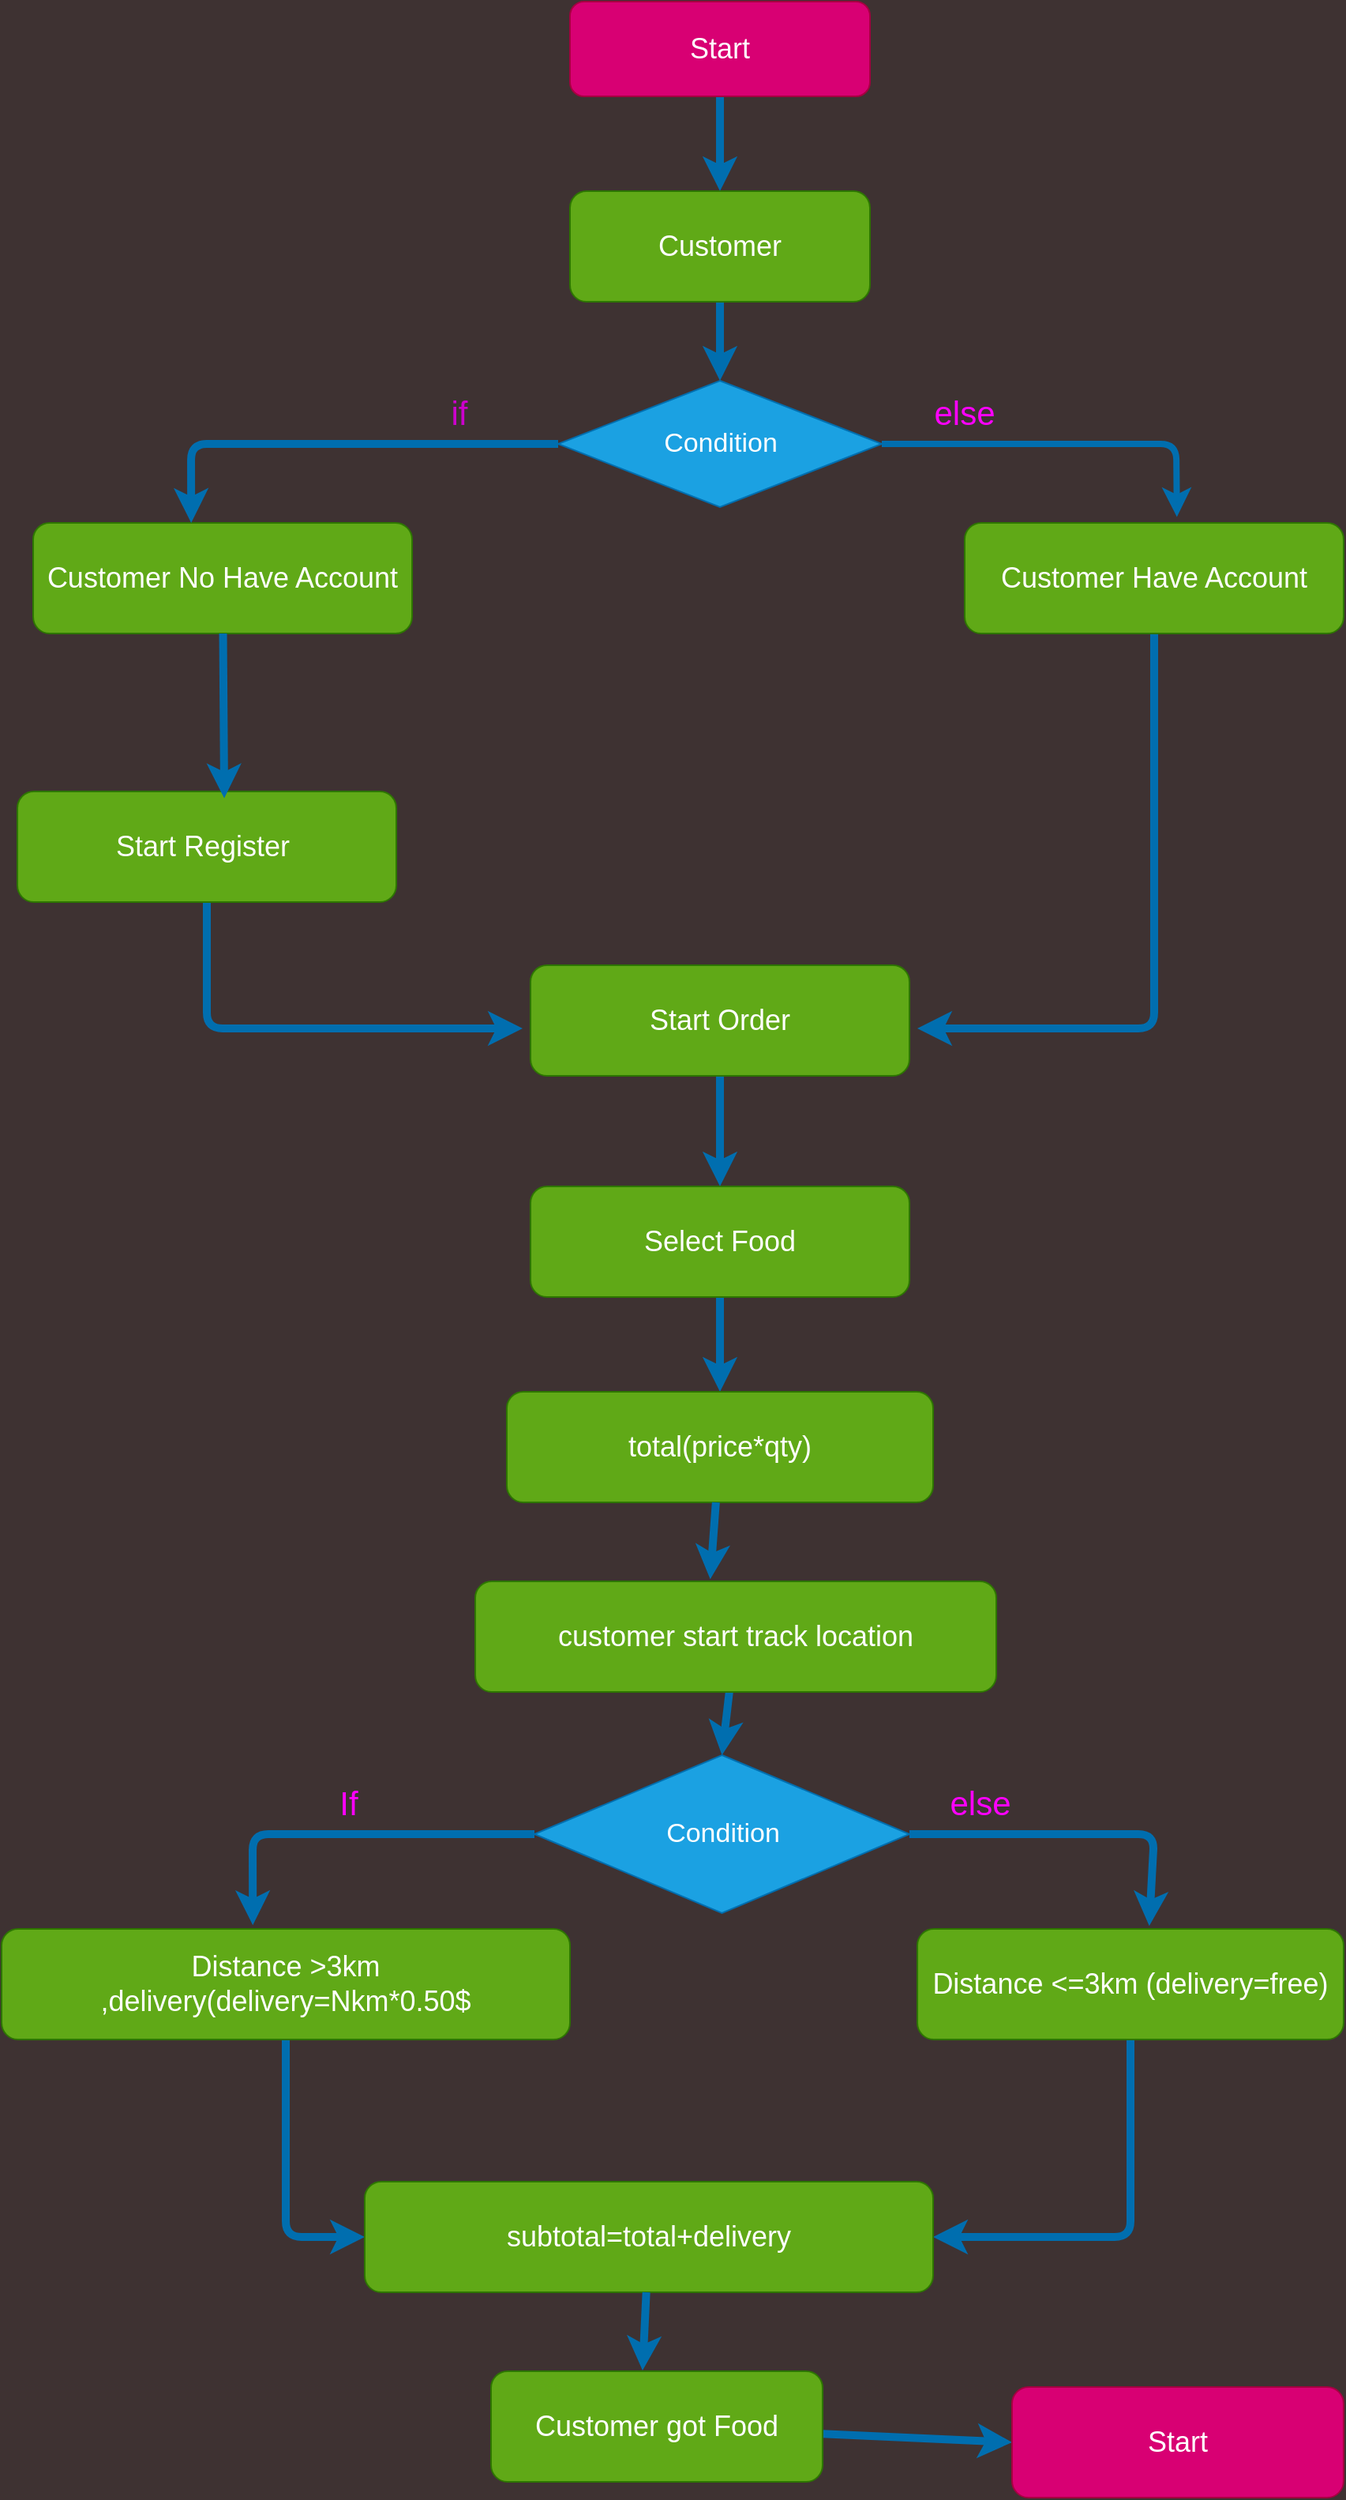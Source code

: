 <mxfile>
    <diagram id="VsWHd753TGdYa-wEBybb" name="Page-1">
        <mxGraphModel dx="1066" dy="610" grid="1" gridSize="10" guides="1" tooltips="1" connect="1" arrows="1" fold="1" page="1" pageScale="1" pageWidth="1100" pageHeight="1700" background="light-dark(#3e3232, #121212)" math="0" shadow="0">
            <root>
                <mxCell id="0"/>
                <mxCell id="1" parent="0"/>
                <mxCell id="46" style="edgeStyle=none;html=1;entryX=0.5;entryY=0;entryDx=0;entryDy=0;strokeWidth=5;fillColor=#1ba1e2;strokeColor=#006EAF;" edge="1" parent="1" source="2" target="3">
                    <mxGeometry relative="1" as="geometry"/>
                </mxCell>
                <mxCell id="2" value="&lt;font style=&quot;font-size: 18px;&quot;&gt;Start&lt;/font&gt;" style="rounded=1;whiteSpace=wrap;html=1;fillColor=#d80073;strokeColor=#A50040;fontColor=#ffffff;" vertex="1" parent="1">
                    <mxGeometry x="390" y="30" width="190" height="60" as="geometry"/>
                </mxCell>
                <mxCell id="6" style="edgeStyle=none;html=1;strokeWidth=5;fillColor=#1ba1e2;strokeColor=#006EAF;" edge="1" parent="1" source="3" target="7">
                    <mxGeometry relative="1" as="geometry">
                        <mxPoint x="485.0" y="280" as="targetPoint"/>
                    </mxGeometry>
                </mxCell>
                <mxCell id="3" value="&lt;span style=&quot;font-size: 18px;&quot;&gt;Customer&lt;/span&gt;" style="rounded=1;whiteSpace=wrap;html=1;fillColor=#60a917;strokeColor=#2D7600;fontColor=#ffffff;" vertex="1" parent="1">
                    <mxGeometry x="390" y="150" width="190" height="70" as="geometry"/>
                </mxCell>
                <mxCell id="9" style="edgeStyle=none;html=1;entryX=0.56;entryY=-0.054;entryDx=0;entryDy=0;entryPerimeter=0;fillColor=#1ba1e2;strokeColor=#006EAF;strokeWidth=4;" edge="1" parent="1" source="7" target="10">
                    <mxGeometry relative="1" as="geometry">
                        <mxPoint x="750.0" y="310.0" as="targetPoint"/>
                        <Array as="points">
                            <mxPoint x="774" y="310"/>
                        </Array>
                    </mxGeometry>
                </mxCell>
                <mxCell id="7" value="&lt;font style=&quot;font-size: 17px;&quot;&gt;Condition&lt;/font&gt;" style="rhombus;whiteSpace=wrap;html=1;fillColor=#1ba1e2;fontColor=#ffffff;strokeColor=#006EAF;" vertex="1" parent="1">
                    <mxGeometry x="382.5" y="270" width="205" height="80" as="geometry"/>
                </mxCell>
                <mxCell id="20" style="edgeStyle=none;html=1;strokeWidth=5;fillColor=#1ba1e2;strokeColor=#006EAF;" edge="1" parent="1" source="10">
                    <mxGeometry relative="1" as="geometry">
                        <mxPoint x="610.0" y="680" as="targetPoint"/>
                        <Array as="points">
                            <mxPoint x="760" y="680"/>
                        </Array>
                    </mxGeometry>
                </mxCell>
                <mxCell id="10" value="&lt;span style=&quot;font-size: 18px;&quot;&gt;Customer Have Account&lt;/span&gt;" style="rounded=1;whiteSpace=wrap;html=1;fillColor=#60a917;strokeColor=#2D7600;fontColor=#ffffff;" vertex="1" parent="1">
                    <mxGeometry x="640" y="360" width="240" height="70" as="geometry"/>
                </mxCell>
                <mxCell id="11" value="&lt;span style=&quot;font-size: 18px;&quot;&gt;Customer No Have Account&lt;/span&gt;" style="rounded=1;whiteSpace=wrap;html=1;fillColor=#60a917;strokeColor=#2D7600;fontColor=#ffffff;" vertex="1" parent="1">
                    <mxGeometry x="50" y="360" width="240" height="70" as="geometry"/>
                </mxCell>
                <mxCell id="12" style="edgeStyle=none;html=1;entryX=0.417;entryY=0;entryDx=0;entryDy=0;entryPerimeter=0;strokeWidth=5;fillColor=#1ba1e2;strokeColor=#006EAF;" edge="1" parent="1" source="7" target="11">
                    <mxGeometry relative="1" as="geometry">
                        <Array as="points">
                            <mxPoint x="150" y="310"/>
                        </Array>
                    </mxGeometry>
                </mxCell>
                <mxCell id="13" value="&lt;font style=&quot;font-size: 21px; color: rgb(204, 0, 204);&quot;&gt;if&lt;/font&gt;" style="text;html=1;align=center;verticalAlign=middle;whiteSpace=wrap;rounded=0;" vertex="1" parent="1">
                    <mxGeometry x="300" y="280" width="40" height="20" as="geometry"/>
                </mxCell>
                <mxCell id="15" value="&lt;font style=&quot;font-size: 21px; color: rgb(255, 0, 255);&quot;&gt;else&lt;/font&gt;" style="text;html=1;align=center;verticalAlign=middle;whiteSpace=wrap;rounded=0;" vertex="1" parent="1">
                    <mxGeometry x="620" y="280" width="40" height="20" as="geometry"/>
                </mxCell>
                <mxCell id="21" style="edgeStyle=none;html=1;strokeWidth=5;fillColor=#1ba1e2;strokeColor=#006EAF;" edge="1" parent="1" source="16">
                    <mxGeometry relative="1" as="geometry">
                        <mxPoint x="360" y="680" as="targetPoint"/>
                        <Array as="points">
                            <mxPoint x="160" y="680"/>
                        </Array>
                    </mxGeometry>
                </mxCell>
                <mxCell id="16" value="&lt;span style=&quot;font-size: 18px;&quot;&gt;Start Register&amp;nbsp;&lt;/span&gt;" style="rounded=1;whiteSpace=wrap;html=1;fillColor=#60a917;strokeColor=#2D7600;fontColor=#ffffff;" vertex="1" parent="1">
                    <mxGeometry x="40" y="530" width="240" height="70" as="geometry"/>
                </mxCell>
                <mxCell id="17" style="edgeStyle=none;html=1;entryX=0.546;entryY=0.061;entryDx=0;entryDy=0;entryPerimeter=0;strokeWidth=5;fillColor=#1ba1e2;strokeColor=#006EAF;" edge="1" parent="1" source="11" target="16">
                    <mxGeometry relative="1" as="geometry"/>
                </mxCell>
                <mxCell id="23" style="edgeStyle=none;html=1;entryX=0.5;entryY=0;entryDx=0;entryDy=0;strokeWidth=5;fillColor=#1ba1e2;strokeColor=#006EAF;" edge="1" parent="1" source="19" target="22">
                    <mxGeometry relative="1" as="geometry"/>
                </mxCell>
                <mxCell id="19" value="&lt;span style=&quot;font-size: 18px;&quot;&gt;Start Order&lt;/span&gt;" style="rounded=1;whiteSpace=wrap;html=1;fillColor=#60a917;strokeColor=#2D7600;fontColor=#ffffff;" vertex="1" parent="1">
                    <mxGeometry x="365" y="640" width="240" height="70" as="geometry"/>
                </mxCell>
                <mxCell id="25" style="edgeStyle=none;html=1;entryX=0.5;entryY=0;entryDx=0;entryDy=0;strokeWidth=5;fillColor=#1ba1e2;strokeColor=#006EAF;" edge="1" parent="1" source="22" target="24">
                    <mxGeometry relative="1" as="geometry"/>
                </mxCell>
                <mxCell id="22" value="&lt;span style=&quot;font-size: 18px;&quot;&gt;Select Food&lt;/span&gt;" style="rounded=1;whiteSpace=wrap;html=1;fillColor=#60a917;strokeColor=#2D7600;fontColor=#ffffff;" vertex="1" parent="1">
                    <mxGeometry x="365" y="780" width="240" height="70" as="geometry"/>
                </mxCell>
                <mxCell id="24" value="&lt;span style=&quot;font-size: 18px;&quot;&gt;total(price*qty)&lt;/span&gt;" style="rounded=1;whiteSpace=wrap;html=1;fillColor=#60a917;strokeColor=#2D7600;fontColor=#ffffff;" vertex="1" parent="1">
                    <mxGeometry x="350" y="910" width="270" height="70" as="geometry"/>
                </mxCell>
                <mxCell id="31" style="edgeStyle=none;html=1;entryX=0.5;entryY=0;entryDx=0;entryDy=0;fillColor=#1ba1e2;strokeColor=#006EAF;strokeWidth=5;" edge="1" parent="1" source="26" target="29">
                    <mxGeometry relative="1" as="geometry"/>
                </mxCell>
                <mxCell id="26" value="&lt;span style=&quot;font-size: 18px;&quot;&gt;customer start track location&lt;/span&gt;" style="rounded=1;whiteSpace=wrap;html=1;fillColor=#60a917;strokeColor=#2D7600;fontColor=#ffffff;" vertex="1" parent="1">
                    <mxGeometry x="330" y="1030" width="330" height="70" as="geometry"/>
                </mxCell>
                <mxCell id="27" style="edgeStyle=none;html=1;entryX=0.451;entryY=-0.02;entryDx=0;entryDy=0;entryPerimeter=0;strokeWidth=5;fillColor=#1ba1e2;strokeColor=#006EAF;" edge="1" parent="1" source="24" target="26">
                    <mxGeometry relative="1" as="geometry"/>
                </mxCell>
                <mxCell id="29" value="&lt;font style=&quot;font-size: 17px;&quot;&gt;Condition&lt;/font&gt;" style="rhombus;whiteSpace=wrap;html=1;fillColor=#1ba1e2;fontColor=#ffffff;strokeColor=#006EAF;" vertex="1" parent="1">
                    <mxGeometry x="367.5" y="1140" width="237.5" height="100" as="geometry"/>
                </mxCell>
                <mxCell id="41" style="edgeStyle=none;html=1;entryX=1;entryY=0.5;entryDx=0;entryDy=0;fillColor=#1ba1e2;strokeColor=#006EAF;strokeWidth=5;" edge="1" parent="1" source="33" target="39">
                    <mxGeometry relative="1" as="geometry">
                        <Array as="points">
                            <mxPoint x="745" y="1445"/>
                        </Array>
                    </mxGeometry>
                </mxCell>
                <mxCell id="33" value="&lt;span style=&quot;font-size: 18px;&quot;&gt;Distance &amp;lt;=3km (delivery=free)&lt;/span&gt;" style="rounded=1;whiteSpace=wrap;html=1;fillColor=#60a917;strokeColor=#2D7600;fontColor=#ffffff;" vertex="1" parent="1">
                    <mxGeometry x="610" y="1250" width="270" height="70" as="geometry"/>
                </mxCell>
                <mxCell id="34" style="edgeStyle=none;html=1;entryX=0.544;entryY=-0.027;entryDx=0;entryDy=0;entryPerimeter=0;strokeWidth=5;fillColor=#1ba1e2;strokeColor=#006EAF;" edge="1" parent="1" source="29" target="33">
                    <mxGeometry relative="1" as="geometry">
                        <Array as="points">
                            <mxPoint x="760" y="1190"/>
                        </Array>
                    </mxGeometry>
                </mxCell>
                <mxCell id="40" style="edgeStyle=none;html=1;entryX=0;entryY=0.5;entryDx=0;entryDy=0;fillColor=#1ba1e2;strokeColor=#006EAF;strokeWidth=5;" edge="1" parent="1" source="35" target="39">
                    <mxGeometry relative="1" as="geometry">
                        <Array as="points">
                            <mxPoint x="210" y="1445"/>
                        </Array>
                    </mxGeometry>
                </mxCell>
                <mxCell id="35" value="&lt;span style=&quot;font-size: 18px;&quot;&gt;Distance &amp;gt;3km ,delivery(delivery=Nkm*0.50$&lt;/span&gt;" style="rounded=1;whiteSpace=wrap;html=1;fillColor=#60a917;strokeColor=#2D7600;fontColor=#ffffff;" vertex="1" parent="1">
                    <mxGeometry x="30" y="1250" width="360" height="70" as="geometry"/>
                </mxCell>
                <mxCell id="36" style="edgeStyle=none;html=1;entryX=0.442;entryY=-0.034;entryDx=0;entryDy=0;entryPerimeter=0;strokeWidth=5;fillColor=#1ba1e2;strokeColor=#006EAF;" edge="1" parent="1" source="29" target="35">
                    <mxGeometry relative="1" as="geometry">
                        <Array as="points">
                            <mxPoint x="189" y="1190"/>
                        </Array>
                    </mxGeometry>
                </mxCell>
                <mxCell id="37" value="&lt;font style=&quot;font-size: 21px; color: rgb(255, 0, 255);&quot;&gt;else&lt;/font&gt;" style="text;html=1;align=center;verticalAlign=middle;whiteSpace=wrap;rounded=0;" vertex="1" parent="1">
                    <mxGeometry x="630" y="1160" width="40" height="20" as="geometry"/>
                </mxCell>
                <mxCell id="38" value="&lt;font style=&quot;font-size: 21px; color: rgb(255, 0, 255);&quot;&gt;If&lt;/font&gt;" style="text;html=1;align=center;verticalAlign=middle;whiteSpace=wrap;rounded=0;" vertex="1" parent="1">
                    <mxGeometry x="230" y="1160" width="40" height="20" as="geometry"/>
                </mxCell>
                <mxCell id="39" value="&lt;span style=&quot;font-size: 18px;&quot;&gt;subtotal=total+delivery&lt;/span&gt;" style="rounded=1;whiteSpace=wrap;html=1;fillColor=#60a917;strokeColor=#2D7600;fontColor=#ffffff;" vertex="1" parent="1">
                    <mxGeometry x="260" y="1410" width="360" height="70" as="geometry"/>
                </mxCell>
                <mxCell id="45" style="edgeStyle=none;html=1;entryX=0;entryY=0.5;entryDx=0;entryDy=0;strokeWidth=5;fillColor=#1ba1e2;strokeColor=#006EAF;" edge="1" parent="1" source="42" target="44">
                    <mxGeometry relative="1" as="geometry"/>
                </mxCell>
                <mxCell id="42" value="&lt;span style=&quot;font-size: 18px;&quot;&gt;Customer got Food&lt;/span&gt;" style="rounded=1;whiteSpace=wrap;html=1;fillColor=#60a917;strokeColor=#2D7600;fontColor=#ffffff;" vertex="1" parent="1">
                    <mxGeometry x="340" y="1530" width="210" height="70" as="geometry"/>
                </mxCell>
                <mxCell id="43" style="edgeStyle=none;html=1;entryX=0.457;entryY=-0.007;entryDx=0;entryDy=0;entryPerimeter=0;fillColor=#1ba1e2;strokeColor=#006EAF;strokeWidth=5;" edge="1" parent="1" source="39" target="42">
                    <mxGeometry relative="1" as="geometry"/>
                </mxCell>
                <mxCell id="44" value="&lt;span style=&quot;font-size: 18px;&quot;&gt;Start&lt;/span&gt;" style="rounded=1;whiteSpace=wrap;html=1;fillColor=#d80073;strokeColor=#A50040;fontColor=#ffffff;" vertex="1" parent="1">
                    <mxGeometry x="670" y="1540" width="210" height="70" as="geometry"/>
                </mxCell>
            </root>
        </mxGraphModel>
    </diagram>
</mxfile>